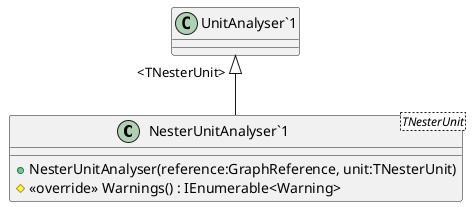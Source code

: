 @startuml
class "NesterUnitAnalyser`1"<TNesterUnit> {
    + NesterUnitAnalyser(reference:GraphReference, unit:TNesterUnit)
    # <<override>> Warnings() : IEnumerable<Warning>
}
"UnitAnalyser`1" "<TNesterUnit>" <|-- "NesterUnitAnalyser`1"
@enduml
